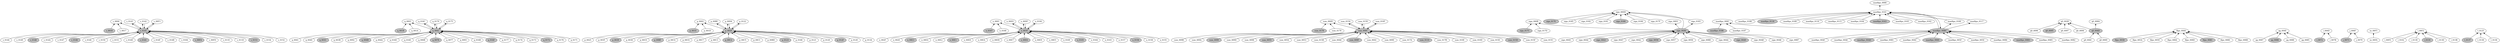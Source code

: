 digraph { rankdir = BT;
s_0018 [style=filled, fillcolor=gray];
s_0018 -> s_0004;
q_001B [style=filled, fillcolor=gray];
q_001B -> q_0003;
p_001E [style=filled, fillcolor=gray];
p_001E -> p_0002;
n_0167 [style=filled, fillcolor=gray];
n_0167 -> n_0001;
sum_0178 [style=filled, fillcolor=gray];
sum_0178 -> sum_000D;
sign_017C [style=filled, fillcolor=gray];
sign_017C -> sign_000B;
maxflips_0186 [style=filled, fillcolor=gray];
maxflips_0186 -> maxflips_000C;
s_0017 -> s_0004;
q_001A -> q_0003;
p_001D -> p_0002;
n_0168 -> n_0001;
sum_0179 -> sum_000D;
sign_017D -> sign_000B;
maxflips_0187 -> maxflips_000C;
p_0026 [style=filled, fillcolor=gray];
p_0026 -> p_0002;
p_0026 -> p_00BE;
p_0026 -> p_00D4;
p_0026 -> p_0122;
n_0030 [style=filled, fillcolor=gray];
n_0030 -> n_0001;
n_0030 -> n_00E0;
n_0030 -> n_00DF;
n_0030 -> n_0104;
q_0042 [style=filled, fillcolor=gray];
q_0042 -> q_0003;
q_0042 -> q_016C;
q_0042 -> q_0170;
q_0042 -> q_0175;
sum_009C [style=filled, fillcolor=gray];
sum_009C -> sum_000D;
sum_009C -> sum_015A;
sum_009C -> sum_0159;
sum_009C -> sum_010F;
sign_00A6 [style=filled, fillcolor=gray];
sign_00A6 -> sign_000B;
sign_00A6 -> sign_00D1;
sign_00A6 -> sign_00DD;
sign_00A6 -> sign_0183;
maxflips_00B0 [style=filled, fillcolor=gray];
maxflips_00B0 -> maxflips_000C;
maxflips_00B0 -> maxflips_0161;
maxflips_00B0 -> maxflips_0160;
maxflips_00B0 -> maxflips_0117;
s_0145 [style=filled, fillcolor=gray];
s_0145 -> s_0004;
s_0145 -> s_0143;
s_0145 -> s_0142;
s_0145 -> s_00F3;
p_0025 -> p_0026;
n_002F -> n_0030;
q_0041 -> q_0042;
sum_009B -> sum_009C;
sign_00A5 -> sign_00A6;
maxflips_00AF -> maxflips_00B0;
s_0144 -> s_0145;
n_002E -> n_0030;
p_003F -> p_0026;
q_0040 -> q_0042;
q0_0096 -> q0_0028;
sum_009A -> sum_009C;
sign_00A4 -> sign_00A6;
maxflips_00AE -> maxflips_00B0;
s_0149 -> s_0145;
p_0039 [style=filled, fillcolor=gray];
p_0039 -> p_0026;
q_003C [style=filled, fillcolor=gray];
q_003C -> q_0042;
q0_0095 [style=filled, fillcolor=gray];
q0_0095 -> q0_0028;
sum_0099 [style=filled, fillcolor=gray];
sum_0099 -> sum_009C;
sign_00A3 [style=filled, fillcolor=gray];
sign_00A3 -> sign_00A6;
maxflips_00AD [style=filled, fillcolor=gray];
maxflips_00AD -> maxflips_00B0;
n_00E3 [style=filled, fillcolor=gray];
n_00E3 -> n_0030;
s_0148 [style=filled, fillcolor=gray];
s_0148 -> s_0145;
p_0038 -> p_0026;
q_003B -> q_0042;
q0_0097 -> q0_0028;
sum_009D -> sum_009C;
sign_00A7 -> sign_00A6;
maxflips_00B1 -> maxflips_00B0;
n_00E4 -> n_0030;
s_014A -> s_0145;
q_0092 -> q_0042;
q0_0094 -> q0_0028;
sum_0098 -> sum_009C;
sign_00A2 -> sign_00A6;
maxflips_00AC -> maxflips_00B0;
p_00C0 -> p_0026;
n_00E2 -> n_0030;
s_0147 -> s_0145;
q_004B [style=filled, fillcolor=gray];
q_004B -> q_0042;
q0_004D [style=filled, fillcolor=gray];
q0_004D -> q0_0028;
q0_004D -> q0_008A;
sum_0055 [style=filled, fillcolor=gray];
sum_0055 -> sum_009C;
sign_0058 [style=filled, fillcolor=gray];
sign_0058 -> sign_00A6;
flips_005B [style=filled, fillcolor=gray];
flips_005B -> flips_0044;
maxflips_0060 [style=filled, fillcolor=gray];
maxflips_0060 -> maxflips_00B0;
p_00BF [style=filled, fillcolor=gray];
p_00BF -> p_0026;
n_00E1 [style=filled, fillcolor=gray];
n_00E1 -> n_0030;
s_0146 [style=filled, fillcolor=gray];
s_0146 -> s_0145;
q_004A -> q_0042;
q0_004C -> q0_004D;
sum_0054 -> sum_009C;
sign_0057 -> sign_00A6;
flips_005A -> flips_0044;
maxflips_005F -> maxflips_00B0;
p_00C4 -> p_0026;
n_00E8 -> n_0030;
s_014E -> s_0145;
sum_0053 -> sum_009C;
sign_0056 -> sign_00A6;
flips_0059 -> flips_0044;
maxflips_005E -> maxflips_00B0;
p_00C6 -> p_0026;
n_00EA -> n_0030;
s_0150 -> s_0145;
q_016D -> q_0042;
flips_0064 -> flips_0044;
sign_00B8 -> sign_00A6;
p_00C7 -> p_0026;
n_00EB -> n_0030;
s_0151 -> s_0145;
sum_015B -> sum_009C;
q_016E -> q_0042;
q0_0069 -> q0_004D;
q_006B -> q_0042;
qq_0087 -> qq_004E;
flips_008D -> flips_0044;
sum_00A0 -> sum_009C;
sign_00AA -> sign_00A6;
maxflips_00B4 -> maxflips_00B0;
p_00C3 -> p_0026;
n_00E7 -> n_0030;
s_014D -> s_0145;
i_0072 [style=filled, fillcolor=gray];
i_0072 -> i_006D;
j_0073 [style=filled, fillcolor=gray];
j_0073 -> j_006F;
q_0078 [style=filled, fillcolor=gray];
q_0078 -> q_0042;
qq_0086 [style=filled, fillcolor=gray];
qq_0086 -> qq_004E;
flips_008C [style=filled, fillcolor=gray];
flips_008C -> flips_0044;
sum_009F [style=filled, fillcolor=gray];
sum_009F -> sum_009C;
sign_00A9 [style=filled, fillcolor=gray];
sign_00A9 -> sign_00A6;
maxflips_00B3 [style=filled, fillcolor=gray];
maxflips_00B3 -> maxflips_00B0;
p_00C2 [style=filled, fillcolor=gray];
p_00C2 -> p_0026;
n_00E6 [style=filled, fillcolor=gray];
n_00E6 -> n_0030;
s_014C [style=filled, fillcolor=gray];
s_014C -> s_0145;
q_0077 -> q_0042;
j_0079 -> j_006F;
i_007B -> i_006D;
qq_0088 -> qq_004E;
flips_008E -> flips_0044;
sum_00A1 -> sum_009C;
sign_00AB -> sign_00A6;
maxflips_00B5 -> maxflips_00B0;
p_00C5 -> p_0026;
n_00E9 -> n_0030;
s_014F -> s_0145;
qq_0085 -> qq_004E;
flips_008B -> flips_0044;
q_0093 -> q_0042;
sum_009E -> sum_009C;
sign_00A8 -> sign_00A6;
maxflips_00B2 -> maxflips_00B0;
p_00C1 -> p_0026;
n_00E5 -> n_0030;
s_014B -> s_0145;
sign_00B7 -> sign_00A6;
p_00BE -> p_0026;
n_00E0 -> n_0030;
s_0143 -> s_0145;
sum_015A -> sum_009C;
maxflips_0161 -> maxflips_00B0;
maxflips_0161 -> maxflips_0066;
q_016C -> q_0042;
p_00BD -> p_0026;
n_0169 -> n_0030;
q_016B -> q_0042;
sum_017A -> sum_009C;
maxflips_0188 -> maxflips_0161;
s_018A -> s_0145;
p_00D4 -> p_0026;
n_00DF -> n_0030;
s_0142 -> s_0145;
sum_0159 -> sum_009C;
maxflips_0160 -> maxflips_0161;
q_0170 -> q_0042;
s_00F4 [style=filled, fillcolor=gray];
s_00F4 -> s_0145;
n_0105 [style=filled, fillcolor=gray];
n_0105 -> n_0030;
sum_0110 [style=filled, fillcolor=gray];
sum_0110 -> sum_009C;
maxflips_0118 [style=filled, fillcolor=gray];
maxflips_0118 -> maxflips_0161;
p_0123 [style=filled, fillcolor=gray];
p_0123 -> p_0026;
q_016F [style=filled, fillcolor=gray];
q_016F -> q_0042;
sign_017E [style=filled, fillcolor=gray];
sign_017E -> sign_00DD;
s_00F3 -> s_0145;
n_0104 -> n_0030;
sum_010F -> sum_009C;
maxflips_0117 -> maxflips_0161;
p_0122 -> p_0026;
q_0175 -> q_0042;
sign_0183 -> sign_00DD;
sx_00FA -> sx_00F5;
s_00FD -> s_0145;
i_00FE -> i_00F2;
p_0166 -> p_0026;
n_016A -> n_0030;
q_0177 -> q_0042;
sum_017B -> sum_009C;
sign_0185 -> sign_00DD;
maxflips_0189 -> maxflips_0161;
i_0102 -> i_00F2;
n_0103 -> n_0030;
sum_010E -> sum_009C;
maxflips_0116 -> maxflips_0161;
s_011E -> s_0145;
p_0121 -> p_0026;
q_0174 -> q_0042;
sign_0182 -> sign_00DD;
sum_010D -> sum_009C;
maxflips_0115 -> maxflips_0161;
i_011B -> i_00F2;
s_011D -> s_0145;
p_0120 -> p_0026;
n_0157 -> n_0030;
sum_015E -> sum_009C;
maxflips_0164 -> maxflips_0161;
q_0173 -> q_0042;
sign_0181 -> sign_00DD;
p_012F [style=filled, fillcolor=gray];
p_012F -> p_0026;
t_0137 [style=filled, fillcolor=gray];
t_0137 -> t_0125;
i_013C [style=filled, fillcolor=gray];
i_013C -> i_00F2;
s_0153 [style=filled, fillcolor=gray];
s_0153 -> s_0145;
n_0156 [style=filled, fillcolor=gray];
n_0156 -> n_0030;
sum_015D [style=filled, fillcolor=gray];
sum_015D -> sum_009C;
maxflips_0163 [style=filled, fillcolor=gray];
maxflips_0163 -> maxflips_0161;
q_0172 [style=filled, fillcolor=gray];
q_0172 -> q_0042;
sign_0180 [style=filled, fillcolor=gray];
sign_0180 -> sign_00DD;
p_012E -> p_0026;
t_0138 -> t_0125;
i_013D -> i_00F2;
s_0154 -> s_0145;
n_0158 -> n_0030;
sum_015F -> sum_009C;
maxflips_0165 -> maxflips_0161;
q_0176 -> q_0042;
sign_0184 -> sign_00DD;
t_0136 -> t_0125;
p_013A -> p_0026;
i_013B -> i_00F2;
s_0152 -> s_0145;
n_0155 -> n_0030;
sum_015C -> sum_009C;
maxflips_0162 -> maxflips_0161;
q_0171 -> q_0042;
sign_017F -> sign_00DD;
}
